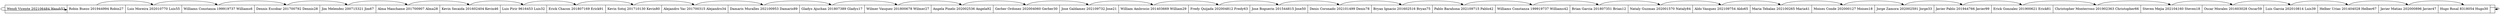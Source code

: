 digraph cola {
node [shape=record];
rankdir=TB;
cola [label="<f0> Wendi Vicente 202106484 Wendi52 |<f1> Robin Buezo 201944994 Robin27 |<f2> Luis Moreira 202010770 Luis55 |<f3> Williams Constanza 199919737 Williams6 |<f4> Dennis Escobar 201700792 Dennis28 |<f5> Jim Melendez 200715321 Jim67 |<f6> Alma Manchame 201700907 Alma28 |<f7> Kevin Secaida 201602404 Kevin46 |<f8> Luis Pirir 9616453 Luis32 |<f9> Erick Chacon 201807169 Erick91 |<f10> Kevin Sotoj 201710130 Kevin80 |<f11> Alejandro Yac 201700315 Alejandro34 |<f12> Damaris Muralles 202100953 Damaris89 |<f13> Gladys Ajuchan 201807389 Gladys17 |<f14> Wilmer Vasquez 201800678 Wilmer27 |<f15> Angela Pinelo 202002536 Angela92 |<f16> Gerber Ordonez 202004060 Gerber30 |<f17> Jose Galdamez 202109732 Jose21 |<f18> William Ambrocio 201403669 William29 |<f19> Fredy Quijada 202004812 Fredy63 |<f20> Jose Boguerin 201544815 Jose50 |<f21> Denis Coronado 202101499 Denis78 |<f22> Bryan Ignacio 201602516 Bryan75 |<f23> Pablo Barahona 202109715 Pablo42 |<f24> Williams Constanza 199919737 Williams42 |<f25> Brian Garcia 201807351 Brian12 |<f26> Nataly Guzman 202001570 Nataly84 |<f27> Aldo Vasquez 202109754 Aldo65 |<f28> Maria Tebalan 202100265 Maria41 |<f29> Moises Conde 202000127 Moises18 |<f30> Jorge Zamora 202002591 Jorge33 |<f31> Javier Pablo 201944766 Javier99 |<f32> Erick Gonzalez 201900621 Erick81 |<f33> Christopher Monterroso 201902363 Christopher66 |<f34> Steven Mejia 202104160 Steven18 |<f35> Oscar Morales 201603028 Oscar59 |<f36> Luis Garcia 202010814 Luis39 |<f37> Helber Urias 201404028 Helber67 |<f38> Javier Matias 202000896 Javier47 |<f39> Hugo Rosal 8318054 Hugo30 |"];
cola:f0 -> cola:f1;
cola:f1 -> cola:f2;
cola:f2 -> cola:f3;
cola:f3 -> cola:f4;
cola:f4 -> cola:f5;
cola:f5 -> cola:f6;
cola:f6 -> cola:f7;
cola:f7 -> cola:f8;
cola:f8 -> cola:f9;
cola:f9 -> cola:f10;
cola:f10 -> cola:f11;
cola:f11 -> cola:f12;
cola:f12 -> cola:f13;
cola:f13 -> cola:f14;
cola:f14 -> cola:f15;
cola:f15 -> cola:f16;
cola:f16 -> cola:f17;
cola:f17 -> cola:f18;
cola:f18 -> cola:f19;
cola:f19 -> cola:f20;
cola:f20 -> cola:f21;
cola:f21 -> cola:f22;
cola:f22 -> cola:f23;
cola:f23 -> cola:f24;
cola:f24 -> cola:f25;
cola:f25 -> cola:f26;
cola:f26 -> cola:f27;
cola:f27 -> cola:f28;
cola:f28 -> cola:f29;
cola:f29 -> cola:f30;
cola:f30 -> cola:f31;
cola:f31 -> cola:f32;
cola:f32 -> cola:f33;
cola:f33 -> cola:f34;
cola:f34 -> cola:f35;
cola:f35 -> cola:f36;
cola:f36 -> cola:f37;
cola:f37 -> cola:f38;
cola:f38 -> cola:f39;
cola:f39 -> cola:f40;
}

